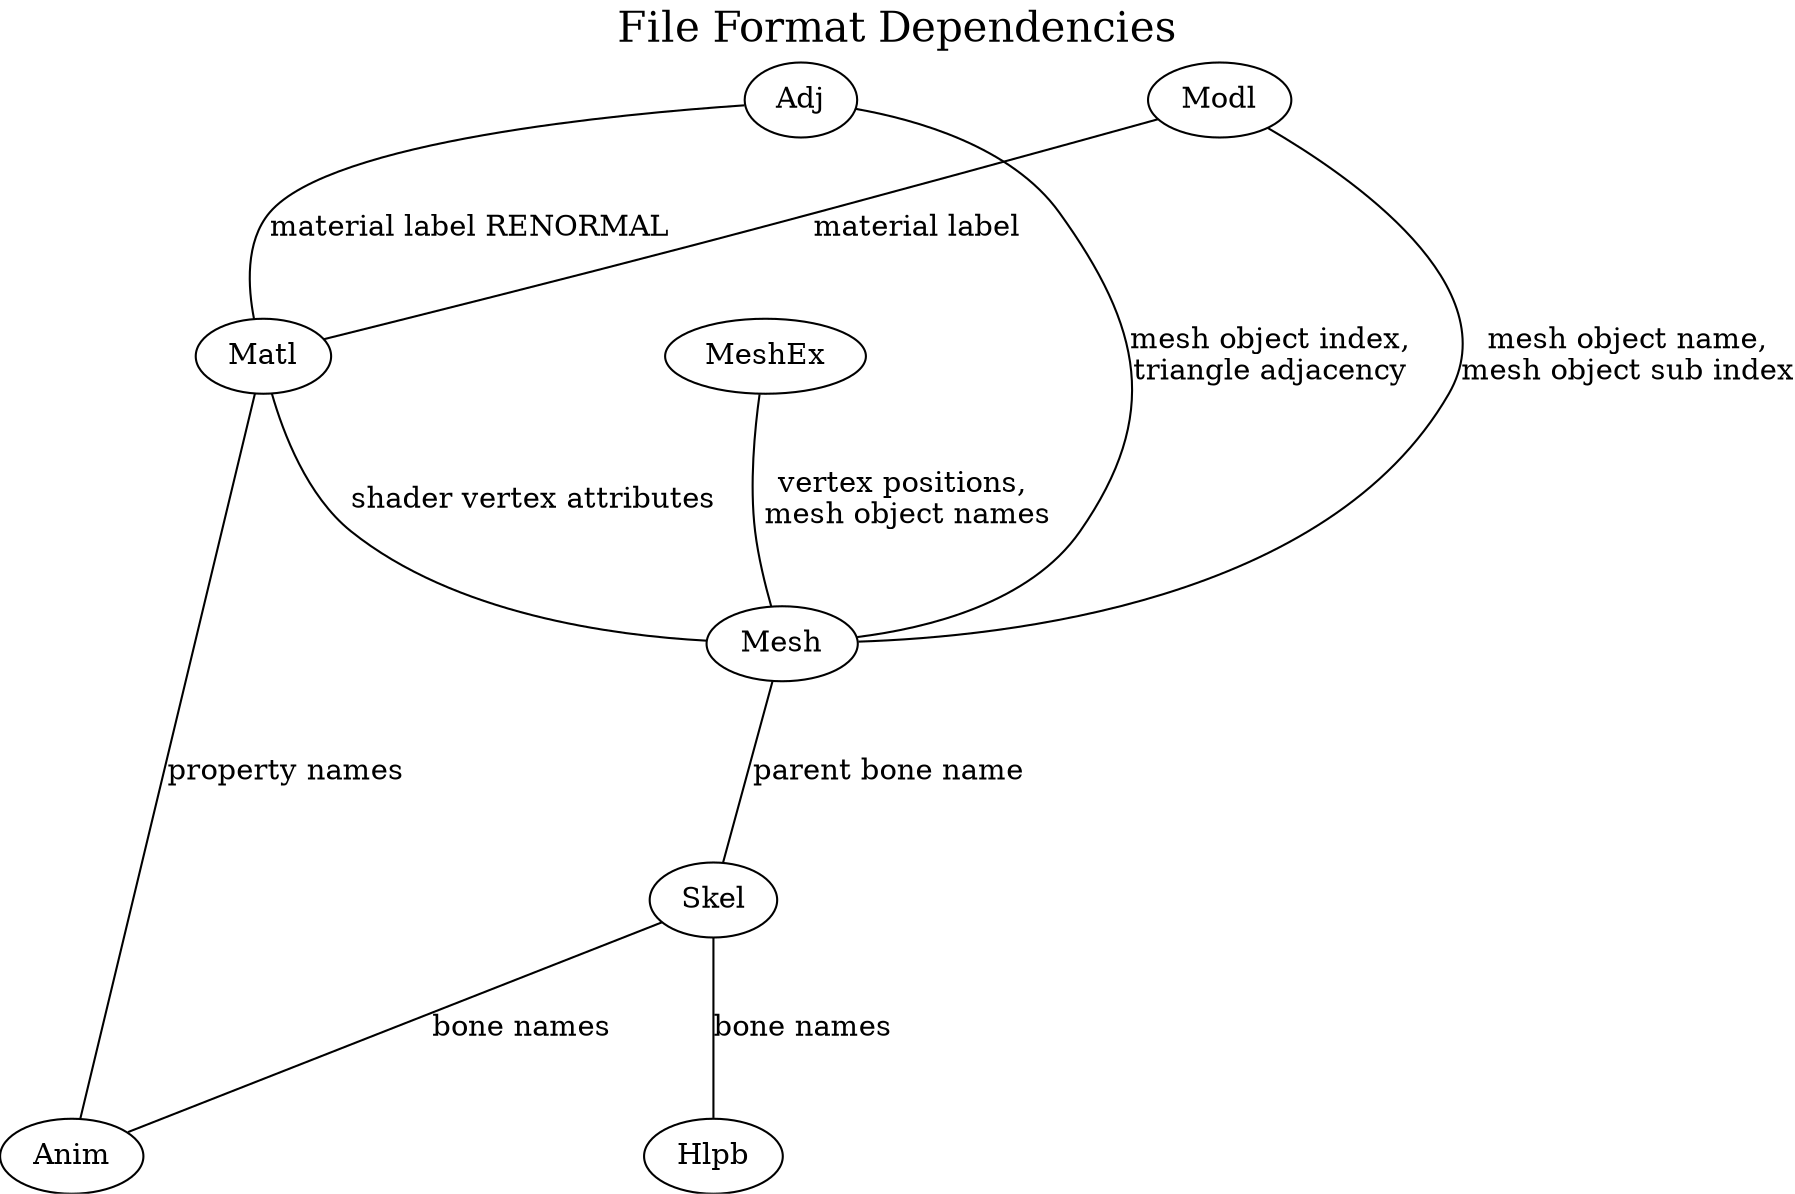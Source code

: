graph G { 
  graph [pad="0.0", nodesep="1", ranksep="1"];
  fontsize=20
  label="File Format Dependencies"
  labelloc="t"
  Modl
  Matl
  Skel
  Mesh
  MeshEx
  Hlpb
  Adj
  Anim

  Modl -- Matl [label="material label"]
  Modl -- Mesh [label="mesh object name,\nmesh object sub index"]
  Matl -- Mesh [label="shader vertex attributes"]
  Skel -- Anim [label="bone names"]
  Skel -- Hlpb [label="bone names"]
  Adj -- Mesh [label="mesh object index,\ntriangle adjacency"]
  Anim -- Matl [label="property names"]
  Adj -- Matl [label="material label RENORMAL"]
  MeshEx -- Mesh [label="vertex positions,\n mesh object names"]
  Mesh -- Skel [label="parent bone name"]
}